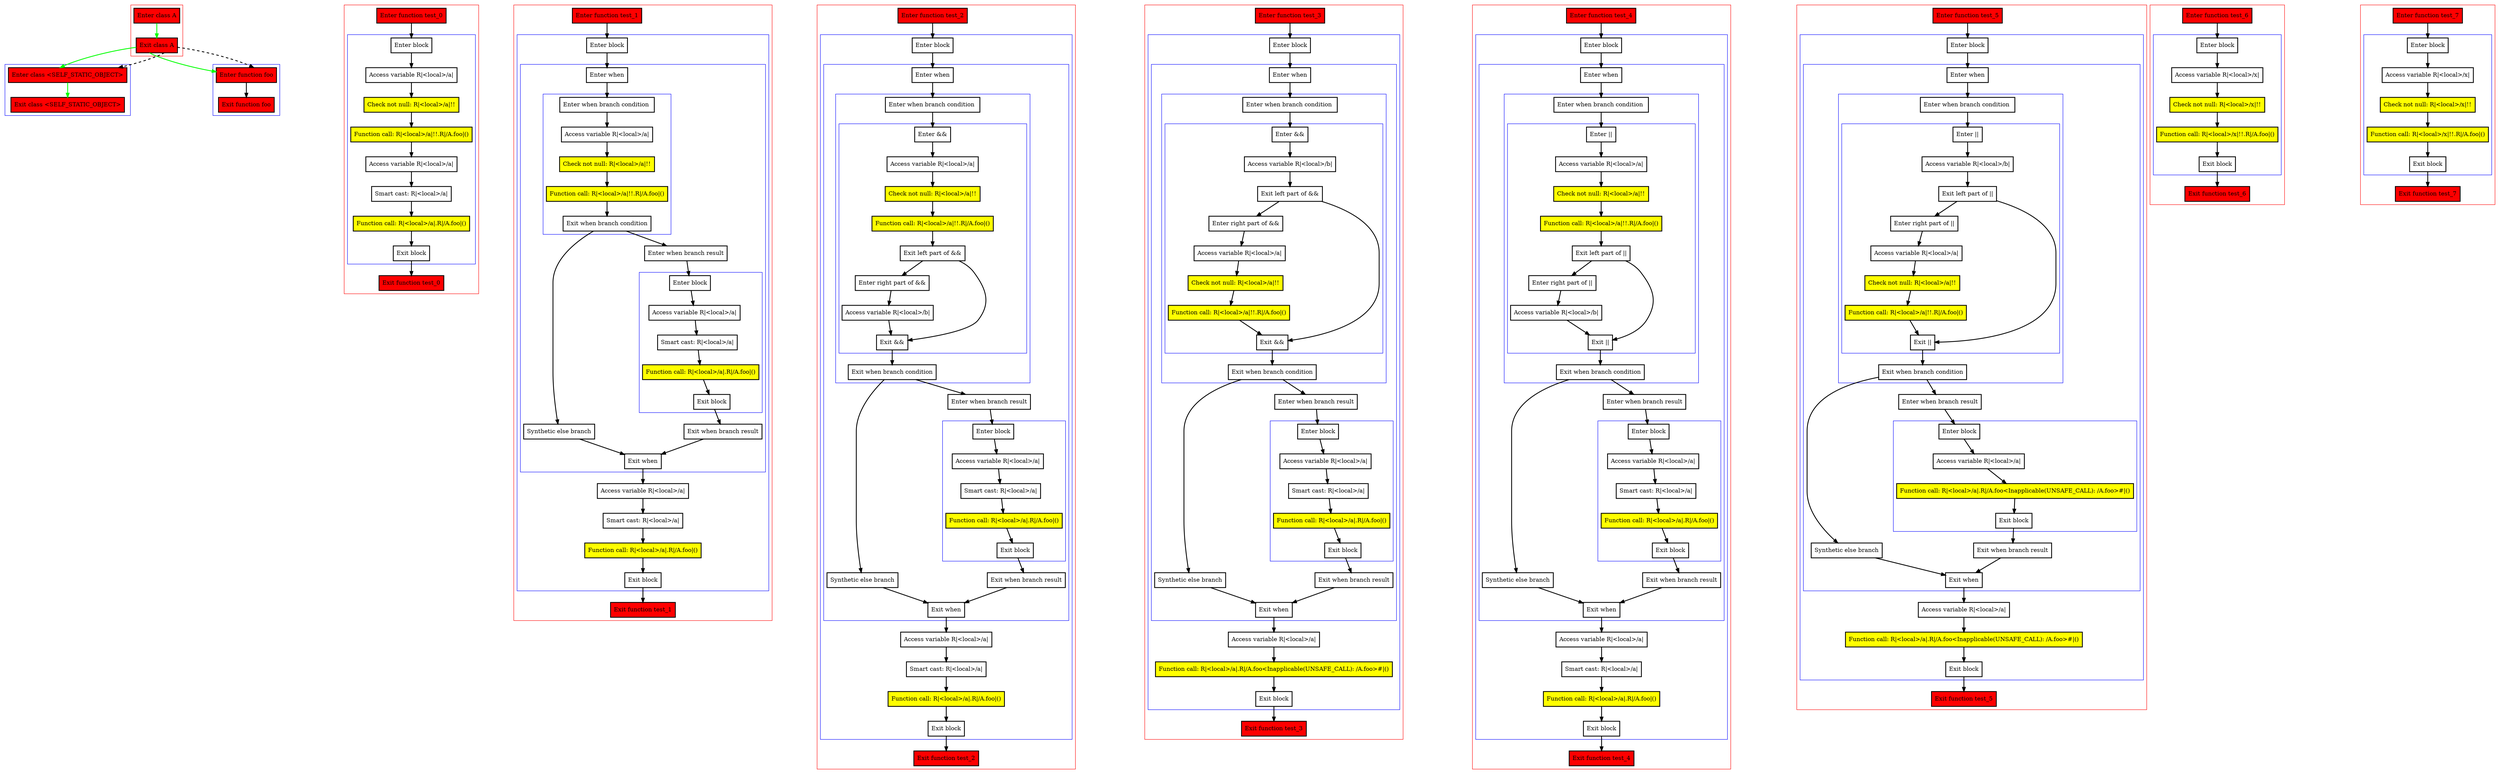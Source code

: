 digraph bangbang_kt {
    graph [nodesep=3]
    node [shape=box penwidth=2]
    edge [penwidth=2]

    subgraph cluster_0 {
        color=red
        0 [label="Enter class A" style="filled" fillcolor=red];
        1 [label="Exit class A" style="filled" fillcolor=red];
    }
    subgraph cluster_1 {
        color=blue
        2 [label="Enter class <SELF_STATIC_OBJECT>" style="filled" fillcolor=red];
        3 [label="Exit class <SELF_STATIC_OBJECT>" style="filled" fillcolor=red];
    }
    subgraph cluster_2 {
        color=blue
        4 [label="Enter function foo" style="filled" fillcolor=red];
        5 [label="Exit function foo" style="filled" fillcolor=red];
    }
    0 -> {1} [color=green];
    1 -> {2 4} [color=green];
    1 -> {2 4} [style=dashed];
    2 -> {3} [color=green];
    4 -> {5};

    subgraph cluster_3 {
        color=red
        6 [label="Enter function test_0" style="filled" fillcolor=red];
        subgraph cluster_4 {
            color=blue
            7 [label="Enter block"];
            8 [label="Access variable R|<local>/a|"];
            9 [label="Check not null: R|<local>/a|!!" style="filled" fillcolor=yellow];
            10 [label="Function call: R|<local>/a|!!.R|/A.foo|()" style="filled" fillcolor=yellow];
            11 [label="Access variable R|<local>/a|"];
            12 [label="Smart cast: R|<local>/a|"];
            13 [label="Function call: R|<local>/a|.R|/A.foo|()" style="filled" fillcolor=yellow];
            14 [label="Exit block"];
        }
        15 [label="Exit function test_0" style="filled" fillcolor=red];
    }
    6 -> {7};
    7 -> {8};
    8 -> {9};
    9 -> {10};
    10 -> {11};
    11 -> {12};
    12 -> {13};
    13 -> {14};
    14 -> {15};

    subgraph cluster_5 {
        color=red
        16 [label="Enter function test_1" style="filled" fillcolor=red];
        subgraph cluster_6 {
            color=blue
            17 [label="Enter block"];
            subgraph cluster_7 {
                color=blue
                18 [label="Enter when"];
                subgraph cluster_8 {
                    color=blue
                    19 [label="Enter when branch condition "];
                    20 [label="Access variable R|<local>/a|"];
                    21 [label="Check not null: R|<local>/a|!!" style="filled" fillcolor=yellow];
                    22 [label="Function call: R|<local>/a|!!.R|/A.foo|()" style="filled" fillcolor=yellow];
                    23 [label="Exit when branch condition"];
                }
                24 [label="Synthetic else branch"];
                25 [label="Enter when branch result"];
                subgraph cluster_9 {
                    color=blue
                    26 [label="Enter block"];
                    27 [label="Access variable R|<local>/a|"];
                    28 [label="Smart cast: R|<local>/a|"];
                    29 [label="Function call: R|<local>/a|.R|/A.foo|()" style="filled" fillcolor=yellow];
                    30 [label="Exit block"];
                }
                31 [label="Exit when branch result"];
                32 [label="Exit when"];
            }
            33 [label="Access variable R|<local>/a|"];
            34 [label="Smart cast: R|<local>/a|"];
            35 [label="Function call: R|<local>/a|.R|/A.foo|()" style="filled" fillcolor=yellow];
            36 [label="Exit block"];
        }
        37 [label="Exit function test_1" style="filled" fillcolor=red];
    }
    16 -> {17};
    17 -> {18};
    18 -> {19};
    19 -> {20};
    20 -> {21};
    21 -> {22};
    22 -> {23};
    23 -> {24 25};
    24 -> {32};
    25 -> {26};
    26 -> {27};
    27 -> {28};
    28 -> {29};
    29 -> {30};
    30 -> {31};
    31 -> {32};
    32 -> {33};
    33 -> {34};
    34 -> {35};
    35 -> {36};
    36 -> {37};

    subgraph cluster_10 {
        color=red
        38 [label="Enter function test_2" style="filled" fillcolor=red];
        subgraph cluster_11 {
            color=blue
            39 [label="Enter block"];
            subgraph cluster_12 {
                color=blue
                40 [label="Enter when"];
                subgraph cluster_13 {
                    color=blue
                    41 [label="Enter when branch condition "];
                    subgraph cluster_14 {
                        color=blue
                        42 [label="Enter &&"];
                        43 [label="Access variable R|<local>/a|"];
                        44 [label="Check not null: R|<local>/a|!!" style="filled" fillcolor=yellow];
                        45 [label="Function call: R|<local>/a|!!.R|/A.foo|()" style="filled" fillcolor=yellow];
                        46 [label="Exit left part of &&"];
                        47 [label="Enter right part of &&"];
                        48 [label="Access variable R|<local>/b|"];
                        49 [label="Exit &&"];
                    }
                    50 [label="Exit when branch condition"];
                }
                51 [label="Synthetic else branch"];
                52 [label="Enter when branch result"];
                subgraph cluster_15 {
                    color=blue
                    53 [label="Enter block"];
                    54 [label="Access variable R|<local>/a|"];
                    55 [label="Smart cast: R|<local>/a|"];
                    56 [label="Function call: R|<local>/a|.R|/A.foo|()" style="filled" fillcolor=yellow];
                    57 [label="Exit block"];
                }
                58 [label="Exit when branch result"];
                59 [label="Exit when"];
            }
            60 [label="Access variable R|<local>/a|"];
            61 [label="Smart cast: R|<local>/a|"];
            62 [label="Function call: R|<local>/a|.R|/A.foo|()" style="filled" fillcolor=yellow];
            63 [label="Exit block"];
        }
        64 [label="Exit function test_2" style="filled" fillcolor=red];
    }
    38 -> {39};
    39 -> {40};
    40 -> {41};
    41 -> {42};
    42 -> {43};
    43 -> {44};
    44 -> {45};
    45 -> {46};
    46 -> {47 49};
    47 -> {48};
    48 -> {49};
    49 -> {50};
    50 -> {51 52};
    51 -> {59};
    52 -> {53};
    53 -> {54};
    54 -> {55};
    55 -> {56};
    56 -> {57};
    57 -> {58};
    58 -> {59};
    59 -> {60};
    60 -> {61};
    61 -> {62};
    62 -> {63};
    63 -> {64};

    subgraph cluster_16 {
        color=red
        65 [label="Enter function test_3" style="filled" fillcolor=red];
        subgraph cluster_17 {
            color=blue
            66 [label="Enter block"];
            subgraph cluster_18 {
                color=blue
                67 [label="Enter when"];
                subgraph cluster_19 {
                    color=blue
                    68 [label="Enter when branch condition "];
                    subgraph cluster_20 {
                        color=blue
                        69 [label="Enter &&"];
                        70 [label="Access variable R|<local>/b|"];
                        71 [label="Exit left part of &&"];
                        72 [label="Enter right part of &&"];
                        73 [label="Access variable R|<local>/a|"];
                        74 [label="Check not null: R|<local>/a|!!" style="filled" fillcolor=yellow];
                        75 [label="Function call: R|<local>/a|!!.R|/A.foo|()" style="filled" fillcolor=yellow];
                        76 [label="Exit &&"];
                    }
                    77 [label="Exit when branch condition"];
                }
                78 [label="Synthetic else branch"];
                79 [label="Enter when branch result"];
                subgraph cluster_21 {
                    color=blue
                    80 [label="Enter block"];
                    81 [label="Access variable R|<local>/a|"];
                    82 [label="Smart cast: R|<local>/a|"];
                    83 [label="Function call: R|<local>/a|.R|/A.foo|()" style="filled" fillcolor=yellow];
                    84 [label="Exit block"];
                }
                85 [label="Exit when branch result"];
                86 [label="Exit when"];
            }
            87 [label="Access variable R|<local>/a|"];
            88 [label="Function call: R|<local>/a|.R|/A.foo<Inapplicable(UNSAFE_CALL): /A.foo>#|()" style="filled" fillcolor=yellow];
            89 [label="Exit block"];
        }
        90 [label="Exit function test_3" style="filled" fillcolor=red];
    }
    65 -> {66};
    66 -> {67};
    67 -> {68};
    68 -> {69};
    69 -> {70};
    70 -> {71};
    71 -> {72 76};
    72 -> {73};
    73 -> {74};
    74 -> {75};
    75 -> {76};
    76 -> {77};
    77 -> {78 79};
    78 -> {86};
    79 -> {80};
    80 -> {81};
    81 -> {82};
    82 -> {83};
    83 -> {84};
    84 -> {85};
    85 -> {86};
    86 -> {87};
    87 -> {88};
    88 -> {89};
    89 -> {90};

    subgraph cluster_22 {
        color=red
        91 [label="Enter function test_4" style="filled" fillcolor=red];
        subgraph cluster_23 {
            color=blue
            92 [label="Enter block"];
            subgraph cluster_24 {
                color=blue
                93 [label="Enter when"];
                subgraph cluster_25 {
                    color=blue
                    94 [label="Enter when branch condition "];
                    subgraph cluster_26 {
                        color=blue
                        95 [label="Enter ||"];
                        96 [label="Access variable R|<local>/a|"];
                        97 [label="Check not null: R|<local>/a|!!" style="filled" fillcolor=yellow];
                        98 [label="Function call: R|<local>/a|!!.R|/A.foo|()" style="filled" fillcolor=yellow];
                        99 [label="Exit left part of ||"];
                        100 [label="Enter right part of ||"];
                        101 [label="Access variable R|<local>/b|"];
                        102 [label="Exit ||"];
                    }
                    103 [label="Exit when branch condition"];
                }
                104 [label="Synthetic else branch"];
                105 [label="Enter when branch result"];
                subgraph cluster_27 {
                    color=blue
                    106 [label="Enter block"];
                    107 [label="Access variable R|<local>/a|"];
                    108 [label="Smart cast: R|<local>/a|"];
                    109 [label="Function call: R|<local>/a|.R|/A.foo|()" style="filled" fillcolor=yellow];
                    110 [label="Exit block"];
                }
                111 [label="Exit when branch result"];
                112 [label="Exit when"];
            }
            113 [label="Access variable R|<local>/a|"];
            114 [label="Smart cast: R|<local>/a|"];
            115 [label="Function call: R|<local>/a|.R|/A.foo|()" style="filled" fillcolor=yellow];
            116 [label="Exit block"];
        }
        117 [label="Exit function test_4" style="filled" fillcolor=red];
    }
    91 -> {92};
    92 -> {93};
    93 -> {94};
    94 -> {95};
    95 -> {96};
    96 -> {97};
    97 -> {98};
    98 -> {99};
    99 -> {100 102};
    100 -> {101};
    101 -> {102};
    102 -> {103};
    103 -> {104 105};
    104 -> {112};
    105 -> {106};
    106 -> {107};
    107 -> {108};
    108 -> {109};
    109 -> {110};
    110 -> {111};
    111 -> {112};
    112 -> {113};
    113 -> {114};
    114 -> {115};
    115 -> {116};
    116 -> {117};

    subgraph cluster_28 {
        color=red
        118 [label="Enter function test_5" style="filled" fillcolor=red];
        subgraph cluster_29 {
            color=blue
            119 [label="Enter block"];
            subgraph cluster_30 {
                color=blue
                120 [label="Enter when"];
                subgraph cluster_31 {
                    color=blue
                    121 [label="Enter when branch condition "];
                    subgraph cluster_32 {
                        color=blue
                        122 [label="Enter ||"];
                        123 [label="Access variable R|<local>/b|"];
                        124 [label="Exit left part of ||"];
                        125 [label="Enter right part of ||"];
                        126 [label="Access variable R|<local>/a|"];
                        127 [label="Check not null: R|<local>/a|!!" style="filled" fillcolor=yellow];
                        128 [label="Function call: R|<local>/a|!!.R|/A.foo|()" style="filled" fillcolor=yellow];
                        129 [label="Exit ||"];
                    }
                    130 [label="Exit when branch condition"];
                }
                131 [label="Synthetic else branch"];
                132 [label="Enter when branch result"];
                subgraph cluster_33 {
                    color=blue
                    133 [label="Enter block"];
                    134 [label="Access variable R|<local>/a|"];
                    135 [label="Function call: R|<local>/a|.R|/A.foo<Inapplicable(UNSAFE_CALL): /A.foo>#|()" style="filled" fillcolor=yellow];
                    136 [label="Exit block"];
                }
                137 [label="Exit when branch result"];
                138 [label="Exit when"];
            }
            139 [label="Access variable R|<local>/a|"];
            140 [label="Function call: R|<local>/a|.R|/A.foo<Inapplicable(UNSAFE_CALL): /A.foo>#|()" style="filled" fillcolor=yellow];
            141 [label="Exit block"];
        }
        142 [label="Exit function test_5" style="filled" fillcolor=red];
    }
    118 -> {119};
    119 -> {120};
    120 -> {121};
    121 -> {122};
    122 -> {123};
    123 -> {124};
    124 -> {125 129};
    125 -> {126};
    126 -> {127};
    127 -> {128};
    128 -> {129};
    129 -> {130};
    130 -> {131 132};
    131 -> {138};
    132 -> {133};
    133 -> {134};
    134 -> {135};
    135 -> {136};
    136 -> {137};
    137 -> {138};
    138 -> {139};
    139 -> {140};
    140 -> {141};
    141 -> {142};

    subgraph cluster_34 {
        color=red
        143 [label="Enter function test_6" style="filled" fillcolor=red];
        subgraph cluster_35 {
            color=blue
            144 [label="Enter block"];
            145 [label="Access variable R|<local>/x|"];
            146 [label="Check not null: R|<local>/x|!!" style="filled" fillcolor=yellow];
            147 [label="Function call: R|<local>/x|!!.R|/A.foo|()" style="filled" fillcolor=yellow];
            148 [label="Exit block"];
        }
        149 [label="Exit function test_6" style="filled" fillcolor=red];
    }
    143 -> {144};
    144 -> {145};
    145 -> {146};
    146 -> {147};
    147 -> {148};
    148 -> {149};

    subgraph cluster_36 {
        color=red
        150 [label="Enter function test_7" style="filled" fillcolor=red];
        subgraph cluster_37 {
            color=blue
            151 [label="Enter block"];
            152 [label="Access variable R|<local>/x|"];
            153 [label="Check not null: R|<local>/x|!!" style="filled" fillcolor=yellow];
            154 [label="Function call: R|<local>/x|!!.R|/A.foo|()" style="filled" fillcolor=yellow];
            155 [label="Exit block"];
        }
        156 [label="Exit function test_7" style="filled" fillcolor=red];
    }
    150 -> {151};
    151 -> {152};
    152 -> {153};
    153 -> {154};
    154 -> {155};
    155 -> {156};

}
